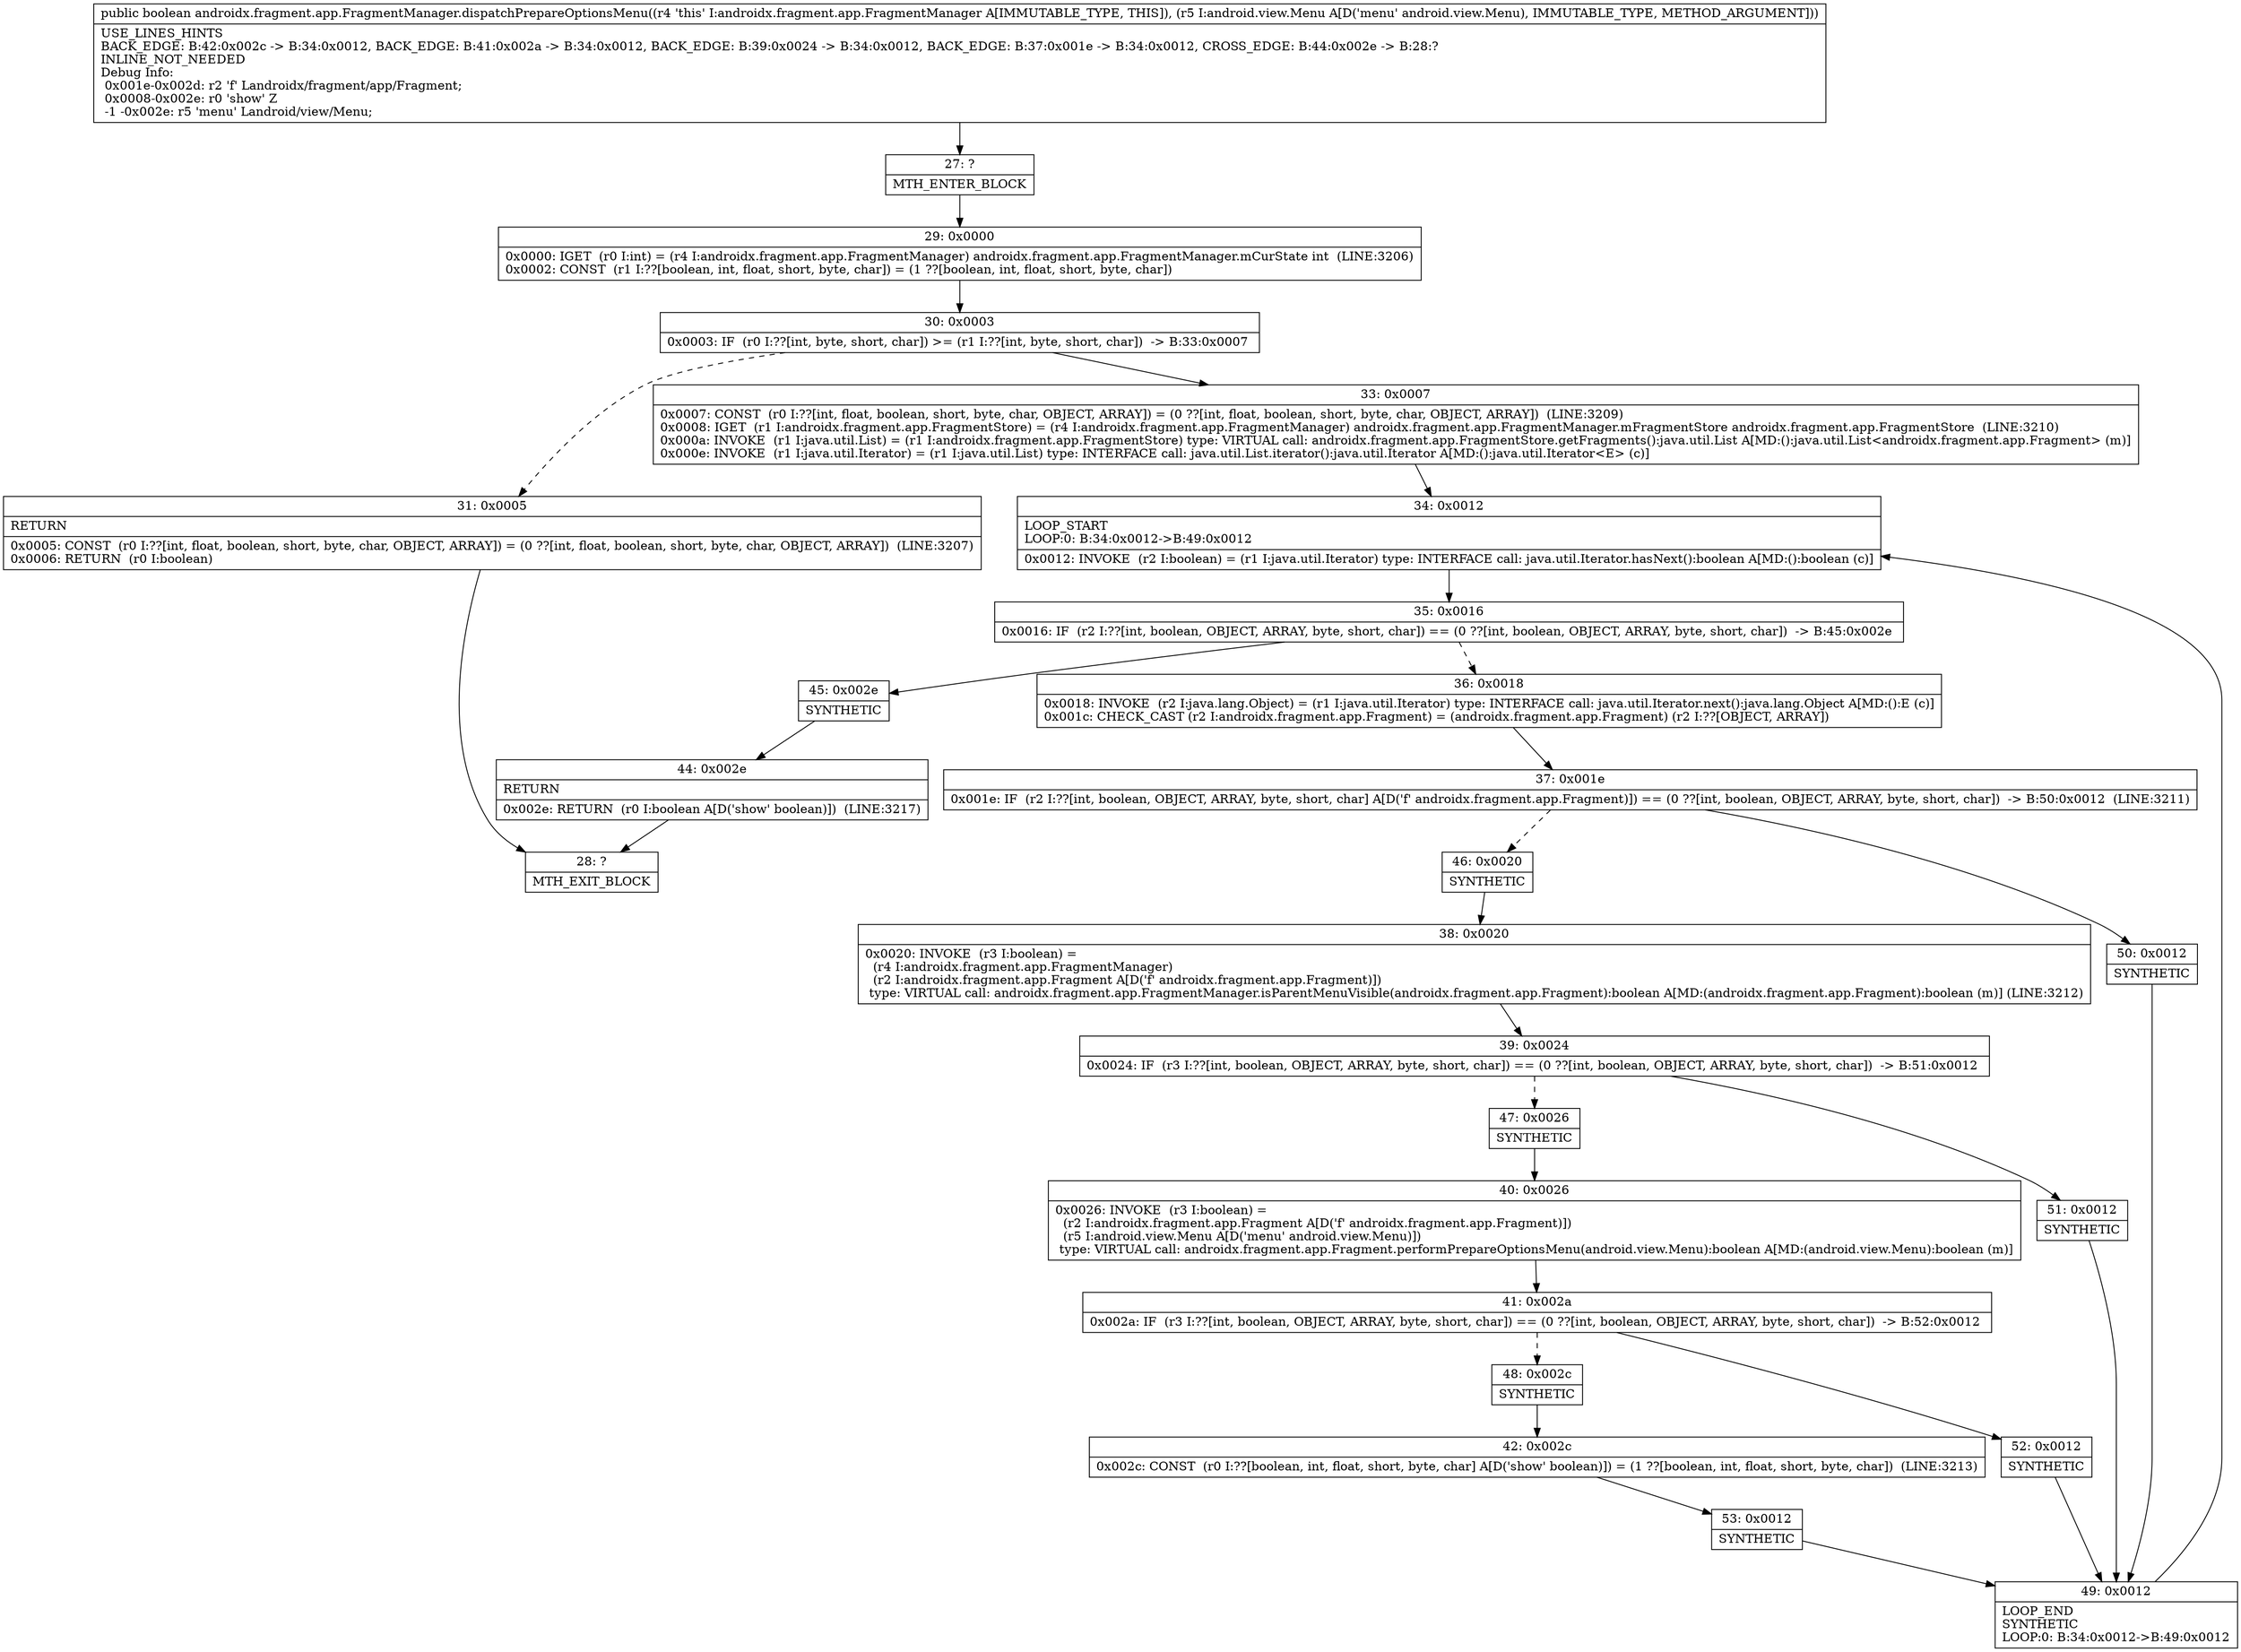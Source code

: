 digraph "CFG forandroidx.fragment.app.FragmentManager.dispatchPrepareOptionsMenu(Landroid\/view\/Menu;)Z" {
Node_27 [shape=record,label="{27\:\ ?|MTH_ENTER_BLOCK\l}"];
Node_29 [shape=record,label="{29\:\ 0x0000|0x0000: IGET  (r0 I:int) = (r4 I:androidx.fragment.app.FragmentManager) androidx.fragment.app.FragmentManager.mCurState int  (LINE:3206)\l0x0002: CONST  (r1 I:??[boolean, int, float, short, byte, char]) = (1 ??[boolean, int, float, short, byte, char]) \l}"];
Node_30 [shape=record,label="{30\:\ 0x0003|0x0003: IF  (r0 I:??[int, byte, short, char]) \>= (r1 I:??[int, byte, short, char])  \-\> B:33:0x0007 \l}"];
Node_31 [shape=record,label="{31\:\ 0x0005|RETURN\l|0x0005: CONST  (r0 I:??[int, float, boolean, short, byte, char, OBJECT, ARRAY]) = (0 ??[int, float, boolean, short, byte, char, OBJECT, ARRAY])  (LINE:3207)\l0x0006: RETURN  (r0 I:boolean) \l}"];
Node_28 [shape=record,label="{28\:\ ?|MTH_EXIT_BLOCK\l}"];
Node_33 [shape=record,label="{33\:\ 0x0007|0x0007: CONST  (r0 I:??[int, float, boolean, short, byte, char, OBJECT, ARRAY]) = (0 ??[int, float, boolean, short, byte, char, OBJECT, ARRAY])  (LINE:3209)\l0x0008: IGET  (r1 I:androidx.fragment.app.FragmentStore) = (r4 I:androidx.fragment.app.FragmentManager) androidx.fragment.app.FragmentManager.mFragmentStore androidx.fragment.app.FragmentStore  (LINE:3210)\l0x000a: INVOKE  (r1 I:java.util.List) = (r1 I:androidx.fragment.app.FragmentStore) type: VIRTUAL call: androidx.fragment.app.FragmentStore.getFragments():java.util.List A[MD:():java.util.List\<androidx.fragment.app.Fragment\> (m)]\l0x000e: INVOKE  (r1 I:java.util.Iterator) = (r1 I:java.util.List) type: INTERFACE call: java.util.List.iterator():java.util.Iterator A[MD:():java.util.Iterator\<E\> (c)]\l}"];
Node_34 [shape=record,label="{34\:\ 0x0012|LOOP_START\lLOOP:0: B:34:0x0012\-\>B:49:0x0012\l|0x0012: INVOKE  (r2 I:boolean) = (r1 I:java.util.Iterator) type: INTERFACE call: java.util.Iterator.hasNext():boolean A[MD:():boolean (c)]\l}"];
Node_35 [shape=record,label="{35\:\ 0x0016|0x0016: IF  (r2 I:??[int, boolean, OBJECT, ARRAY, byte, short, char]) == (0 ??[int, boolean, OBJECT, ARRAY, byte, short, char])  \-\> B:45:0x002e \l}"];
Node_36 [shape=record,label="{36\:\ 0x0018|0x0018: INVOKE  (r2 I:java.lang.Object) = (r1 I:java.util.Iterator) type: INTERFACE call: java.util.Iterator.next():java.lang.Object A[MD:():E (c)]\l0x001c: CHECK_CAST (r2 I:androidx.fragment.app.Fragment) = (androidx.fragment.app.Fragment) (r2 I:??[OBJECT, ARRAY]) \l}"];
Node_37 [shape=record,label="{37\:\ 0x001e|0x001e: IF  (r2 I:??[int, boolean, OBJECT, ARRAY, byte, short, char] A[D('f' androidx.fragment.app.Fragment)]) == (0 ??[int, boolean, OBJECT, ARRAY, byte, short, char])  \-\> B:50:0x0012  (LINE:3211)\l}"];
Node_46 [shape=record,label="{46\:\ 0x0020|SYNTHETIC\l}"];
Node_38 [shape=record,label="{38\:\ 0x0020|0x0020: INVOKE  (r3 I:boolean) = \l  (r4 I:androidx.fragment.app.FragmentManager)\l  (r2 I:androidx.fragment.app.Fragment A[D('f' androidx.fragment.app.Fragment)])\l type: VIRTUAL call: androidx.fragment.app.FragmentManager.isParentMenuVisible(androidx.fragment.app.Fragment):boolean A[MD:(androidx.fragment.app.Fragment):boolean (m)] (LINE:3212)\l}"];
Node_39 [shape=record,label="{39\:\ 0x0024|0x0024: IF  (r3 I:??[int, boolean, OBJECT, ARRAY, byte, short, char]) == (0 ??[int, boolean, OBJECT, ARRAY, byte, short, char])  \-\> B:51:0x0012 \l}"];
Node_47 [shape=record,label="{47\:\ 0x0026|SYNTHETIC\l}"];
Node_40 [shape=record,label="{40\:\ 0x0026|0x0026: INVOKE  (r3 I:boolean) = \l  (r2 I:androidx.fragment.app.Fragment A[D('f' androidx.fragment.app.Fragment)])\l  (r5 I:android.view.Menu A[D('menu' android.view.Menu)])\l type: VIRTUAL call: androidx.fragment.app.Fragment.performPrepareOptionsMenu(android.view.Menu):boolean A[MD:(android.view.Menu):boolean (m)]\l}"];
Node_41 [shape=record,label="{41\:\ 0x002a|0x002a: IF  (r3 I:??[int, boolean, OBJECT, ARRAY, byte, short, char]) == (0 ??[int, boolean, OBJECT, ARRAY, byte, short, char])  \-\> B:52:0x0012 \l}"];
Node_48 [shape=record,label="{48\:\ 0x002c|SYNTHETIC\l}"];
Node_42 [shape=record,label="{42\:\ 0x002c|0x002c: CONST  (r0 I:??[boolean, int, float, short, byte, char] A[D('show' boolean)]) = (1 ??[boolean, int, float, short, byte, char])  (LINE:3213)\l}"];
Node_53 [shape=record,label="{53\:\ 0x0012|SYNTHETIC\l}"];
Node_49 [shape=record,label="{49\:\ 0x0012|LOOP_END\lSYNTHETIC\lLOOP:0: B:34:0x0012\-\>B:49:0x0012\l}"];
Node_52 [shape=record,label="{52\:\ 0x0012|SYNTHETIC\l}"];
Node_51 [shape=record,label="{51\:\ 0x0012|SYNTHETIC\l}"];
Node_50 [shape=record,label="{50\:\ 0x0012|SYNTHETIC\l}"];
Node_45 [shape=record,label="{45\:\ 0x002e|SYNTHETIC\l}"];
Node_44 [shape=record,label="{44\:\ 0x002e|RETURN\l|0x002e: RETURN  (r0 I:boolean A[D('show' boolean)])  (LINE:3217)\l}"];
MethodNode[shape=record,label="{public boolean androidx.fragment.app.FragmentManager.dispatchPrepareOptionsMenu((r4 'this' I:androidx.fragment.app.FragmentManager A[IMMUTABLE_TYPE, THIS]), (r5 I:android.view.Menu A[D('menu' android.view.Menu), IMMUTABLE_TYPE, METHOD_ARGUMENT]))  | USE_LINES_HINTS\lBACK_EDGE: B:42:0x002c \-\> B:34:0x0012, BACK_EDGE: B:41:0x002a \-\> B:34:0x0012, BACK_EDGE: B:39:0x0024 \-\> B:34:0x0012, BACK_EDGE: B:37:0x001e \-\> B:34:0x0012, CROSS_EDGE: B:44:0x002e \-\> B:28:?\lINLINE_NOT_NEEDED\lDebug Info:\l  0x001e\-0x002d: r2 'f' Landroidx\/fragment\/app\/Fragment;\l  0x0008\-0x002e: r0 'show' Z\l  \-1 \-0x002e: r5 'menu' Landroid\/view\/Menu;\l}"];
MethodNode -> Node_27;Node_27 -> Node_29;
Node_29 -> Node_30;
Node_30 -> Node_31[style=dashed];
Node_30 -> Node_33;
Node_31 -> Node_28;
Node_33 -> Node_34;
Node_34 -> Node_35;
Node_35 -> Node_36[style=dashed];
Node_35 -> Node_45;
Node_36 -> Node_37;
Node_37 -> Node_46[style=dashed];
Node_37 -> Node_50;
Node_46 -> Node_38;
Node_38 -> Node_39;
Node_39 -> Node_47[style=dashed];
Node_39 -> Node_51;
Node_47 -> Node_40;
Node_40 -> Node_41;
Node_41 -> Node_48[style=dashed];
Node_41 -> Node_52;
Node_48 -> Node_42;
Node_42 -> Node_53;
Node_53 -> Node_49;
Node_49 -> Node_34;
Node_52 -> Node_49;
Node_51 -> Node_49;
Node_50 -> Node_49;
Node_45 -> Node_44;
Node_44 -> Node_28;
}

